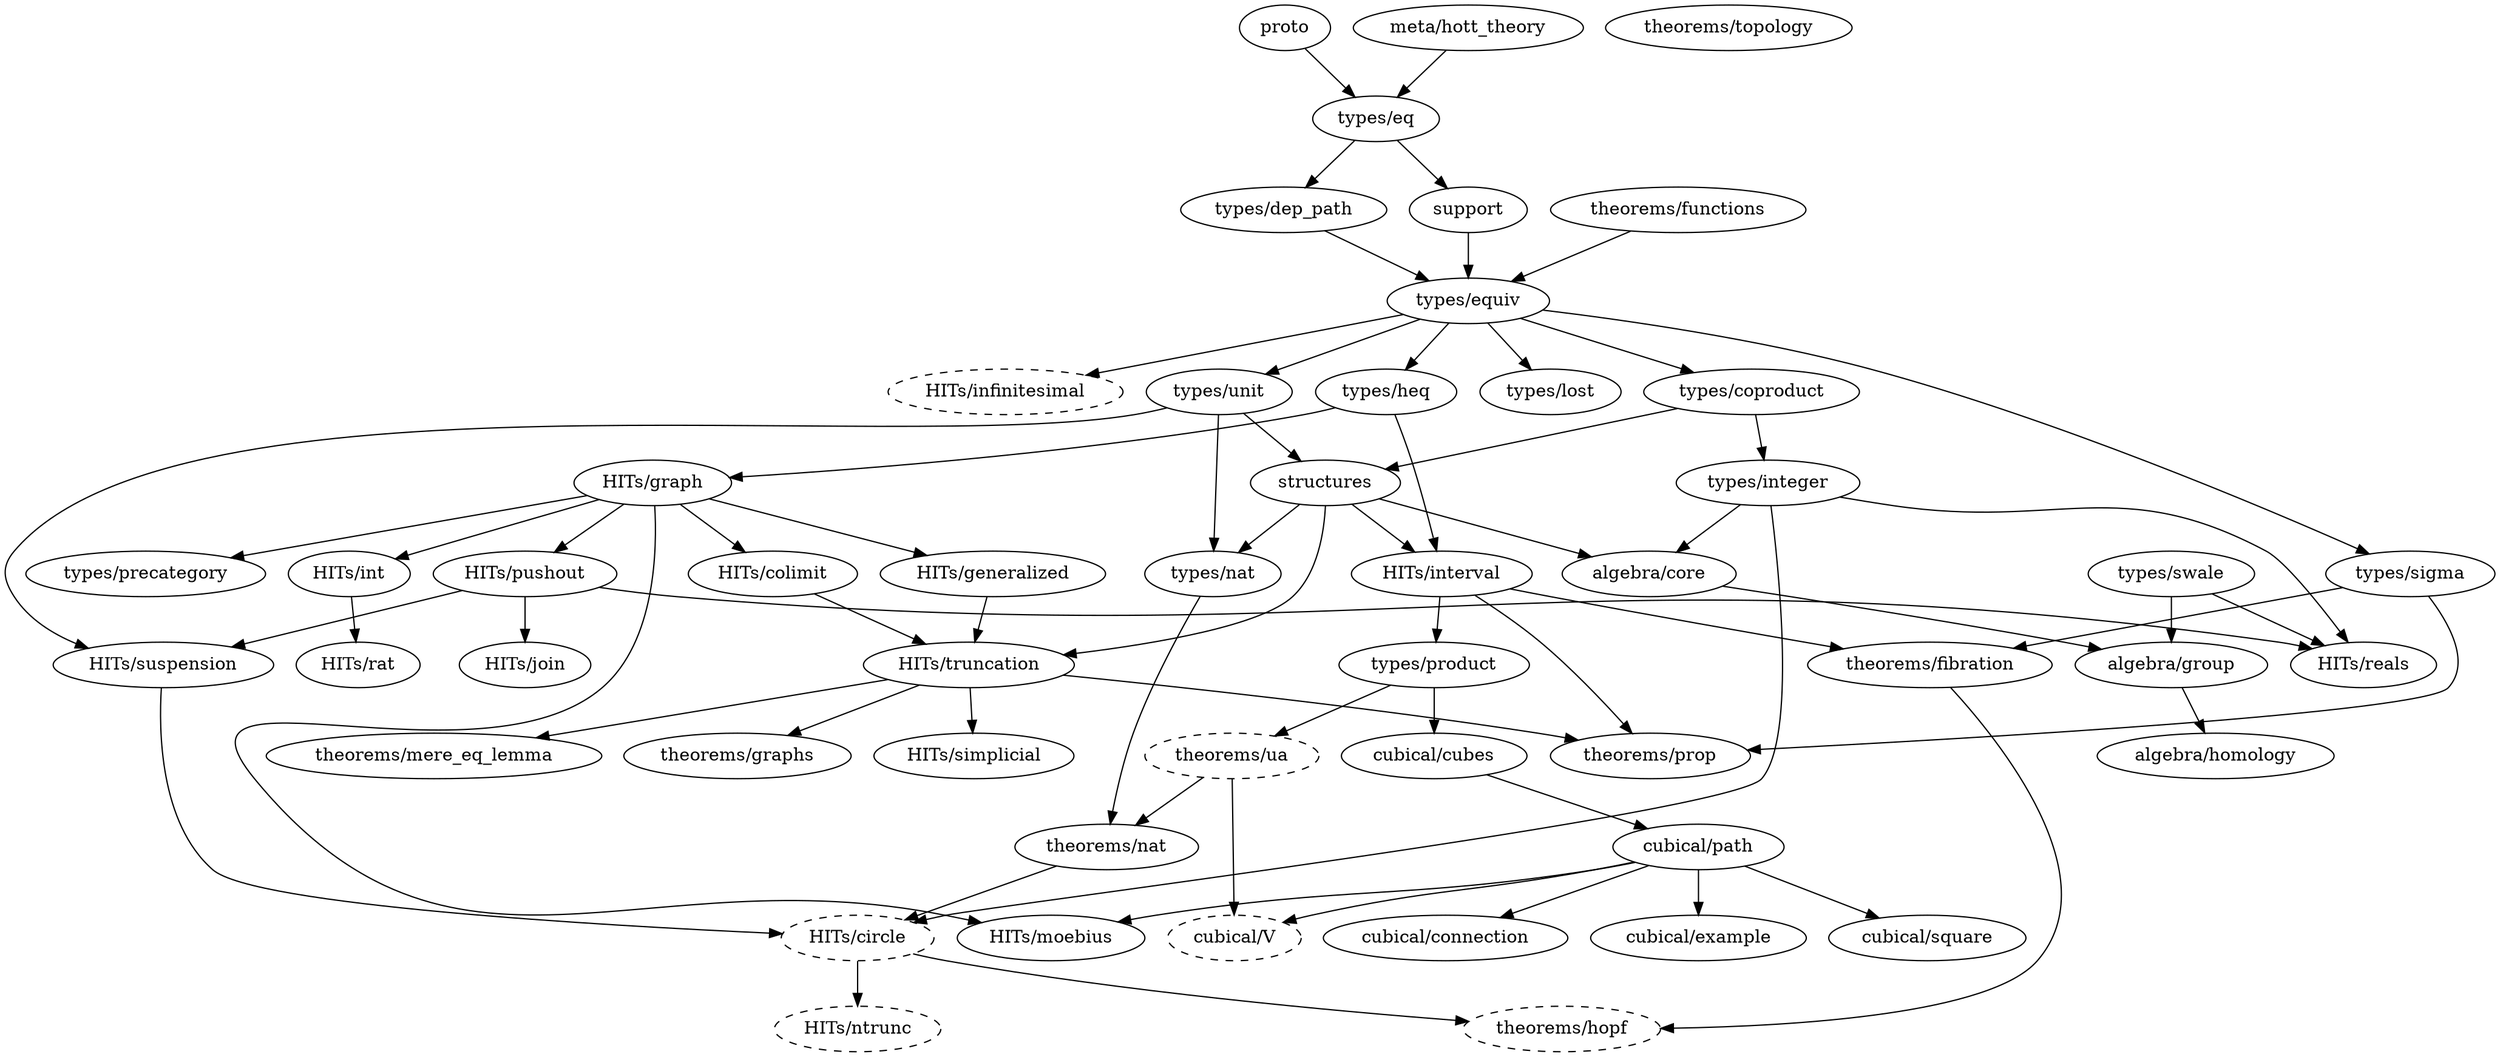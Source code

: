 digraph dependency_map {
  proto -> "types/eq"
  "meta/hott_theory" -> "types/eq"
  support -> "types/equiv"
  structures -> {
    "HITs/interval",
    "HITs/truncation",
    "algebra/core",
    "types/nat"
  }

  subgraph univalence {
    node [style=dashed]
    "HITs/circle"
    "HITs/infinitesimal"
    "HITs/ntrunc"
    "theorems/ua"
    "cubical/V"
    "theorems/hopf"
  }

  subgraph algebra {
    "algebra/core" -> "algebra/group"
    "algebra/group" -> "algebra/homology"
    "algebra/homology"
  }

  subgraph types {
    "types/coproduct" -> { "types/integer", structures }
    "types/dep_path" -> "types/equiv"
    "types/eq" -> { "types/dep_path", support }
    "types/equiv" -> {
      "types/heq",
      "HITs/infinitesimal",
      "types/coproduct",
      "types/lost",
      "types/unit",
      "types/sigma"
    }
    "types/heq" -> {
      "HITs/interval",
      "HITs/graph"
    }
    "types/integer" -> { "HITs/circle", "HITs/reals", "algebra/core" }
    "types/lost"
    "types/nat" -> { "theorems/nat" }
    "types/product" -> { "cubical/cubes", "theorems/ua" }
    "types/sigma" -> { "theorems/fibration", "theorems/prop" }
    "types/swale" -> { "HITs/reals", "algebra/group" }
    "types/unit" -> { structures, "HITs/suspension", "types/nat" }
  }

  subgraph HITs {
    "HITs/circle" -> { "HITs/ntrunc", "theorems/hopf" }
    "HITs/colimit" -> "HITs/truncation"
    "HITs/generalized" -> "HITs/truncation"
    "HITs/graph" -> {
      "HITs/colimit",
      "HITs/generalized",
      "HITs/int",
      "HITs/pushout",
      "HITs/moebius",
      "types/precategory"
    }
    "HITs/infinitesimal"
    "HITs/int" -> "HITs/rat"
    "HITs/interval" -> {
      "types/product",
      "theorems/prop",
      "theorems/fibration"
    }
    "HITs/join"
    "HITs/moebius"
    "HITs/ntrunc"
    "HITs/pushout" -> {
      "HITs/join",
      "HITs/reals",
      "HITs/suspension"
    }
    "HITs/rat"
    "HITs/reals"
    "HITs/simplicial"
    "HITs/suspension" -> "HITs/circle"
    "HITs/truncation" -> {
      "theorems/mere_eq_lemma",
      "theorems/prop",
      "theorems/graphs",
      "HITs/simplicial"
    }
  }

  subgraph cubical {
    "cubical/connection"
    "cubical/cubes" -> "cubical/path"
    "cubical/example"
    "cubical/path" -> {
      "cubical/square",
      "cubical/example",
      "cubical/V",
      "cubical/connection",
      "HITs/moebius"
    }
    "cubical/square"
    "cubical/V"
  }

  subgraph theorems {
    "theorems/fibration" -> { "theorems/hopf" }
    "theorems/functions" -> { "types/equiv" }
    "theorems/graphs"
    "theorems/hopf"
    "theorems/mere_eq_lemma"
    "theorems/nat" -> { "HITs/circle" }
    "theorems/prop"
    "theorems/topology"
    "theorems/ua" -> { "theorems/nat", "cubical/V" }
  }
}